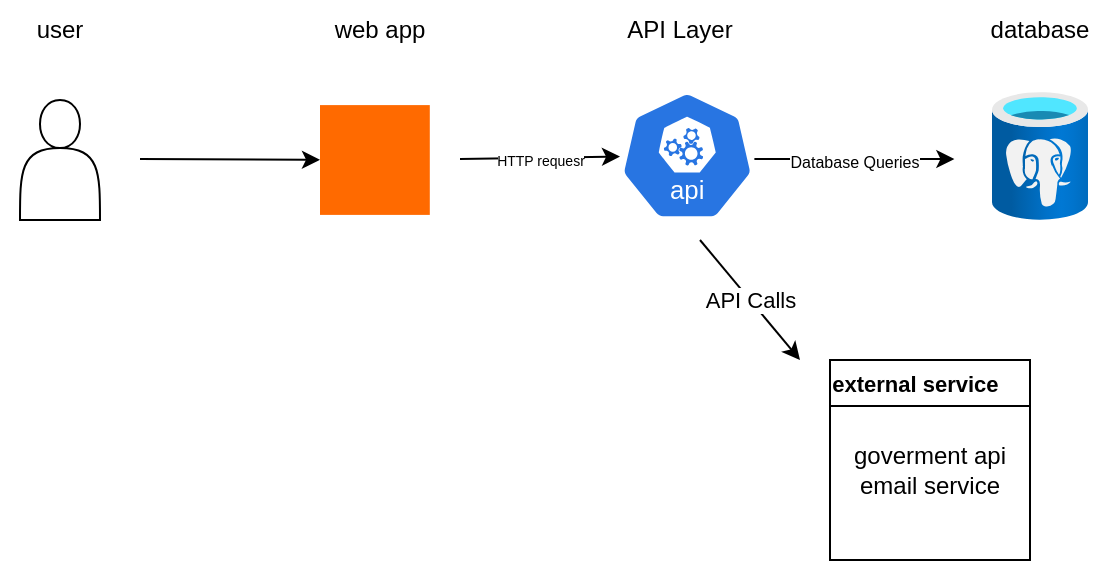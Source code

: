 <mxfile version="26.0.15">
  <diagram name="Page-1" id="kjGFu-rsRzSXCmrXt7QM">
    <mxGraphModel dx="677" dy="359" grid="1" gridSize="10" guides="1" tooltips="1" connect="1" arrows="1" fold="1" page="1" pageScale="1" pageWidth="850" pageHeight="1100" math="0" shadow="0">
      <root>
        <mxCell id="0" />
        <mxCell id="1" parent="0" />
        <mxCell id="8v7cfthiRNaVu4QHmrS_-1" value="" style="shape=actor;whiteSpace=wrap;html=1;" vertex="1" parent="1">
          <mxGeometry x="20" y="150" width="40" height="60" as="geometry" />
        </mxCell>
        <mxCell id="8v7cfthiRNaVu4QHmrS_-2" value="" style="endArrow=classic;html=1;rounded=0;" edge="1" parent="1" target="8v7cfthiRNaVu4QHmrS_-4">
          <mxGeometry relative="1" as="geometry">
            <mxPoint x="80" y="179.5" as="sourcePoint" />
            <mxPoint x="180" y="179.5" as="targetPoint" />
          </mxGeometry>
        </mxCell>
        <mxCell id="8v7cfthiRNaVu4QHmrS_-4" value="" style="points=[];aspect=fixed;html=1;align=center;shadow=0;dashed=0;fillColor=#FF6A00;strokeColor=none;shape=mxgraph.alibaba_cloud.webplus_web_app_service;" vertex="1" parent="1">
          <mxGeometry x="170" y="152.55" width="54.9" height="54.9" as="geometry" />
        </mxCell>
        <mxCell id="8v7cfthiRNaVu4QHmrS_-5" value="web app" style="text;html=1;align=center;verticalAlign=middle;whiteSpace=wrap;rounded=0;" vertex="1" parent="1">
          <mxGeometry x="170" y="100" width="60" height="30" as="geometry" />
        </mxCell>
        <mxCell id="8v7cfthiRNaVu4QHmrS_-6" value="user" style="text;html=1;align=center;verticalAlign=middle;whiteSpace=wrap;rounded=0;" vertex="1" parent="1">
          <mxGeometry x="10" y="100" width="60" height="30" as="geometry" />
        </mxCell>
        <mxCell id="8v7cfthiRNaVu4QHmrS_-7" value="" style="endArrow=classic;html=1;rounded=0;" edge="1" parent="1" target="8v7cfthiRNaVu4QHmrS_-9">
          <mxGeometry relative="1" as="geometry">
            <mxPoint x="240" y="179.5" as="sourcePoint" />
            <mxPoint x="340" y="179.5" as="targetPoint" />
          </mxGeometry>
        </mxCell>
        <mxCell id="8v7cfthiRNaVu4QHmrS_-8" value="&lt;font style=&quot;font-size: 7px;&quot;&gt;HTTP requesr&lt;/font&gt;" style="edgeLabel;resizable=0;html=1;;align=center;verticalAlign=middle;" connectable="0" vertex="1" parent="8v7cfthiRNaVu4QHmrS_-7">
          <mxGeometry relative="1" as="geometry" />
        </mxCell>
        <mxCell id="8v7cfthiRNaVu4QHmrS_-9" value="" style="aspect=fixed;sketch=0;html=1;dashed=0;whitespace=wrap;verticalLabelPosition=bottom;verticalAlign=top;fillColor=#2875E2;strokeColor=#ffffff;points=[[0.005,0.63,0],[0.1,0.2,0],[0.9,0.2,0],[0.5,0,0],[0.995,0.63,0],[0.72,0.99,0],[0.5,1,0],[0.28,0.99,0]];shape=mxgraph.kubernetes.icon2;kubernetesLabel=1;prIcon=api" vertex="1" parent="1">
          <mxGeometry x="320" y="145.5" width="67.19" height="64.5" as="geometry" />
        </mxCell>
        <mxCell id="8v7cfthiRNaVu4QHmrS_-10" value="" style="endArrow=classic;html=1;rounded=0;" edge="1" parent="1">
          <mxGeometry relative="1" as="geometry">
            <mxPoint x="387.19" y="179.5" as="sourcePoint" />
            <mxPoint x="487.19" y="179.5" as="targetPoint" />
          </mxGeometry>
        </mxCell>
        <mxCell id="8v7cfthiRNaVu4QHmrS_-11" value="&lt;font style=&quot;font-size: 8px;&quot;&gt;&lt;span style=&quot;&quot; class=&quot;hljs-keyword&quot;&gt;Database&lt;/span&gt; Queries&lt;/font&gt;" style="edgeLabel;resizable=0;html=1;;align=center;verticalAlign=middle;" connectable="0" vertex="1" parent="8v7cfthiRNaVu4QHmrS_-10">
          <mxGeometry relative="1" as="geometry" />
        </mxCell>
        <mxCell id="8v7cfthiRNaVu4QHmrS_-13" value="API Layer" style="text;html=1;align=center;verticalAlign=middle;whiteSpace=wrap;rounded=0;" vertex="1" parent="1">
          <mxGeometry x="320" y="100" width="60" height="30" as="geometry" />
        </mxCell>
        <mxCell id="8v7cfthiRNaVu4QHmrS_-14" value="database" style="text;html=1;align=center;verticalAlign=middle;whiteSpace=wrap;rounded=0;" vertex="1" parent="1">
          <mxGeometry x="500" y="100" width="60" height="30" as="geometry" />
        </mxCell>
        <mxCell id="8v7cfthiRNaVu4QHmrS_-18" value="" style="endArrow=classic;html=1;rounded=0;" edge="1" parent="1">
          <mxGeometry relative="1" as="geometry">
            <mxPoint x="360" y="220" as="sourcePoint" />
            <mxPoint x="410" y="280" as="targetPoint" />
          </mxGeometry>
        </mxCell>
        <mxCell id="8v7cfthiRNaVu4QHmrS_-19" value="API Calls" style="edgeLabel;resizable=0;html=1;;align=center;verticalAlign=middle;" connectable="0" vertex="1" parent="8v7cfthiRNaVu4QHmrS_-18">
          <mxGeometry relative="1" as="geometry" />
        </mxCell>
        <mxCell id="8v7cfthiRNaVu4QHmrS_-23" value="" style="image;aspect=fixed;html=1;points=[];align=center;fontSize=12;image=img/lib/azure2/databases/Azure_Database_PostgreSQL_Server.svg;" vertex="1" parent="1">
          <mxGeometry x="506" y="146" width="48" height="64" as="geometry" />
        </mxCell>
        <mxCell id="8v7cfthiRNaVu4QHmrS_-26" value="&lt;font style=&quot;font-size: 11px;&quot;&gt;external service&lt;span style=&quot;white-space: pre;&quot;&gt;&#x9;&lt;/span&gt;&lt;/font&gt;" style="swimlane;whiteSpace=wrap;html=1;" vertex="1" parent="1">
          <mxGeometry x="425" y="280" width="100" height="100" as="geometry">
            <mxRectangle x="425" y="290" width="140" height="30" as="alternateBounds" />
          </mxGeometry>
        </mxCell>
        <mxCell id="8v7cfthiRNaVu4QHmrS_-27" value="goverment api&lt;div&gt;email service&lt;/div&gt;" style="text;html=1;align=center;verticalAlign=middle;whiteSpace=wrap;rounded=0;" vertex="1" parent="8v7cfthiRNaVu4QHmrS_-26">
          <mxGeometry x="5" y="40" width="90" height="30" as="geometry" />
        </mxCell>
      </root>
    </mxGraphModel>
  </diagram>
</mxfile>
